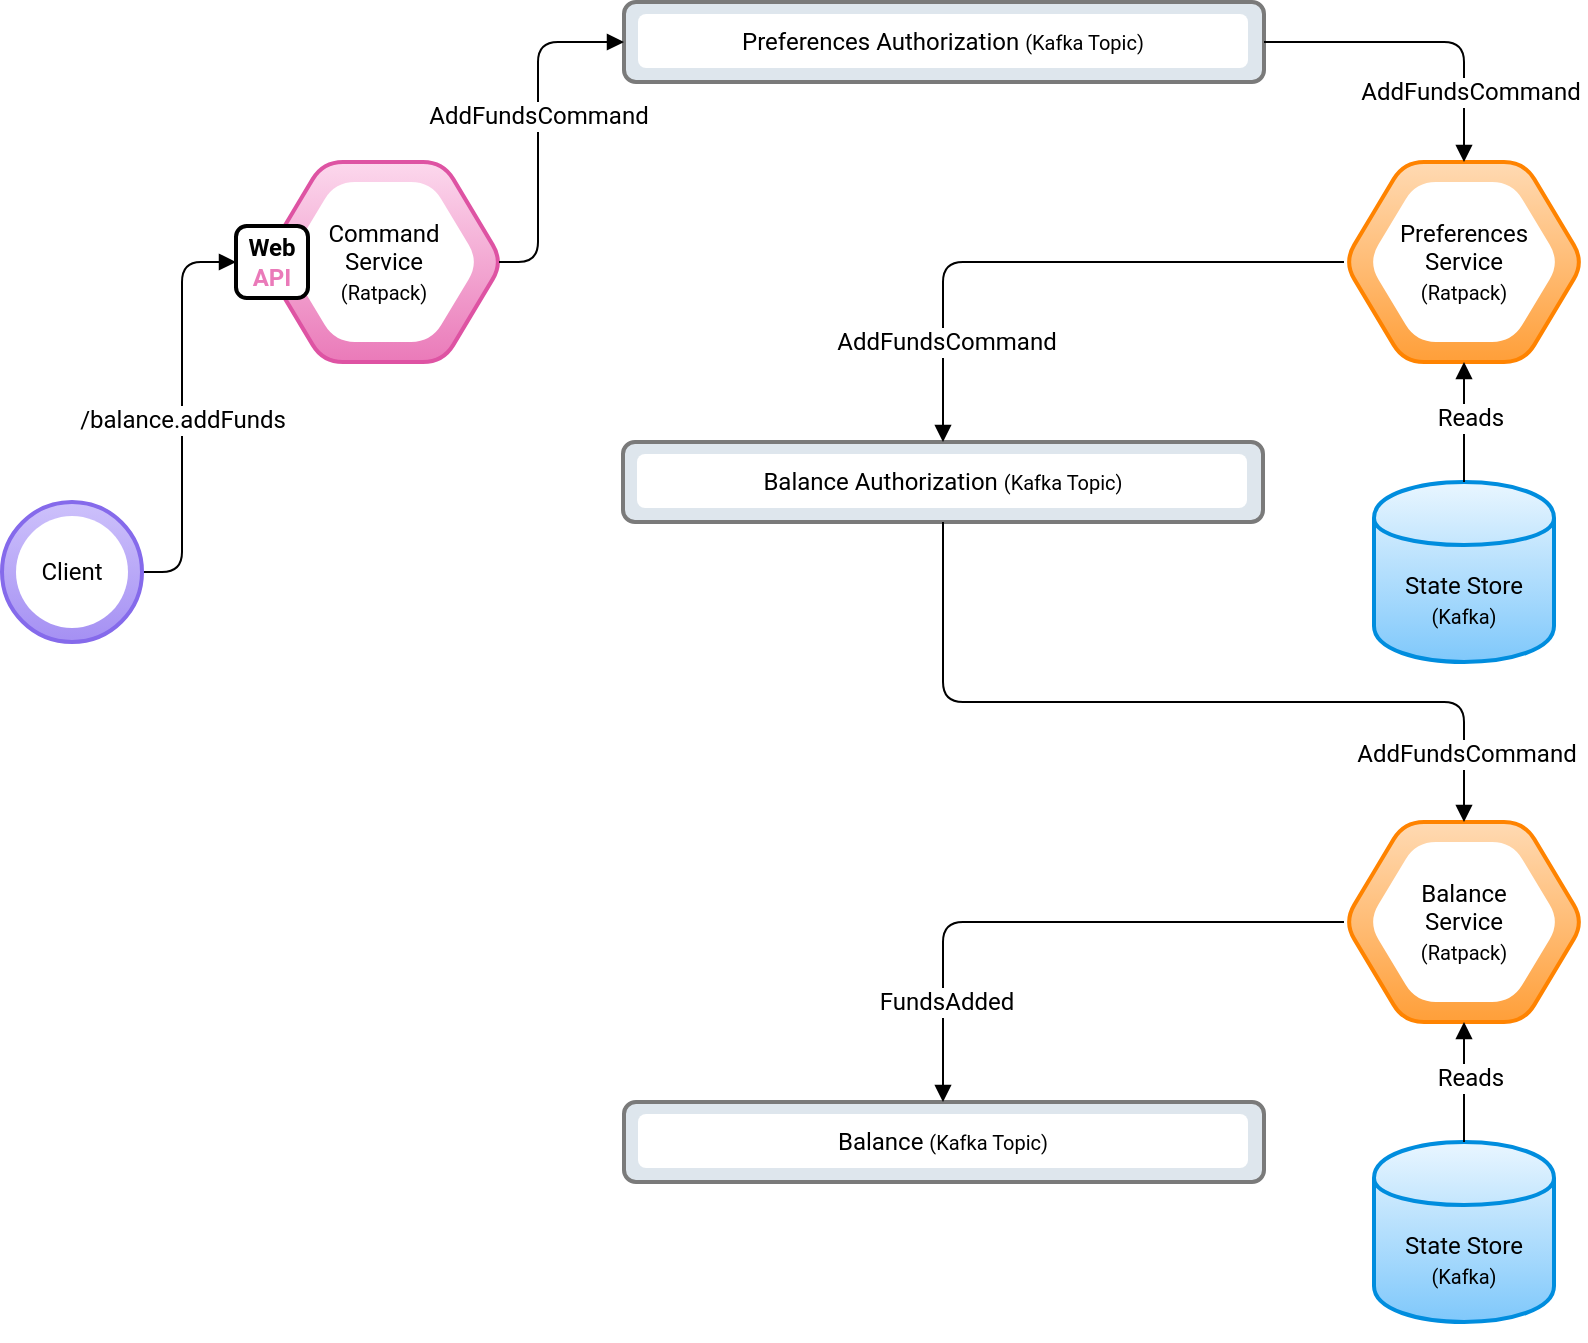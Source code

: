 <mxfile version="12.6.5" type="device"><diagram id="gumVjUJAdA8jJtAWi2tG" name="Page-1"><mxGraphModel dx="946" dy="680" grid="1" gridSize="10" guides="1" tooltips="1" connect="1" arrows="1" fold="1" page="1" pageScale="1.1" pageWidth="827" pageHeight="1169" math="0" shadow="0" extFonts="Roboto^https://fonts.googleapis.com/css?family=Roboto"><root><mxCell id="0"/><mxCell id="1" parent="0"/><mxCell id="iTnnz1jXLDBbId_D0GkB-112" value="" style="shape=hexagon;perimeter=hexagonPerimeter2;whiteSpace=wrap;html=1;strokeWidth=2;fillColor=#FFDAB3;gradientColor=#FF9F39;rounded=1;comic=0;strokeColor=#ff8300;" parent="1" vertex="1"><mxGeometry x="701" y="140" width="120" height="100" as="geometry"/></mxCell><mxCell id="iTnnz1jXLDBbId_D0GkB-113" value="Preferences&lt;br&gt;Service&lt;br&gt;&lt;font style=&quot;font-size: 10px&quot;&gt;(Ratpack)&lt;/font&gt;" style="shape=hexagon;perimeter=hexagonPerimeter2;whiteSpace=wrap;html=1;strokeWidth=1;fillColor=#FFFFFF;gradientColor=#FFFFFF;dashed=1;fontFamily=Roboto;FType=g;rounded=1;comic=0;strokeColor=none;" parent="1" vertex="1"><mxGeometry x="713" y="150" width="96" height="80" as="geometry"/></mxCell><mxCell id="iTnnz1jXLDBbId_D0GkB-114" value="&lt;font face=&quot;Roboto&quot;&gt;State Store&lt;br&gt;&lt;font style=&quot;font-size: 10px&quot;&gt;(Kafka)&lt;/font&gt;&lt;/font&gt;" style="shape=cylinder;whiteSpace=wrap;html=1;boundedLbl=1;backgroundOutline=1;strokeWidth=2;fillColor=#E9F6FF;gradientColor=#7FC8FB;shadow=0;strokeColor=#008dde;" parent="1" vertex="1"><mxGeometry x="716" y="300" width="90" height="90" as="geometry"/></mxCell><mxCell id="iTnnz1jXLDBbId_D0GkB-117" style="edgeStyle=orthogonalEdgeStyle;rounded=0;orthogonalLoop=1;jettySize=auto;html=1;exitX=0.5;exitY=1;exitDx=0;exitDy=0;startArrow=block;startFill=1;endArrow=block;endFill=1;" parent="1" source="iTnnz1jXLDBbId_D0GkB-114" target="iTnnz1jXLDBbId_D0GkB-114" edge="1"><mxGeometry relative="1" as="geometry"/></mxCell><mxCell id="iTnnz1jXLDBbId_D0GkB-120" value="" style="shape=hexagon;perimeter=hexagonPerimeter2;whiteSpace=wrap;html=1;strokeWidth=2;fillColor=#FCD8ED;gradientColor=#EA7AB9;rounded=1;comic=0;strokeColor=#de53a3;" parent="1" vertex="1"><mxGeometry x="160.5" y="140" width="120" height="100" as="geometry"/></mxCell><mxCell id="iTnnz1jXLDBbId_D0GkB-121" value="Command&lt;br&gt;Service&lt;br&gt;&lt;font style=&quot;font-size: 10px&quot;&gt;(Ratpack)&lt;/font&gt;" style="shape=hexagon;perimeter=hexagonPerimeter2;whiteSpace=wrap;html=1;strokeWidth=1;fillColor=#FFFFFF;gradientColor=#FFFFFF;dashed=1;fontFamily=Roboto;FType=g;rounded=1;comic=0;strokeColor=none;" parent="1" vertex="1"><mxGeometry x="172.5" y="150" width="96" height="80" as="geometry"/></mxCell><mxCell id="iTnnz1jXLDBbId_D0GkB-133" value="&lt;font face=&quot;Roboto&quot;&gt;&lt;b&gt;Web&lt;/b&gt;&lt;br&gt;&lt;font color=&quot;#ea7ab9&quot;&gt;&lt;b&gt;API&lt;/b&gt;&lt;/font&gt;&lt;/font&gt;" style="rounded=1;whiteSpace=wrap;html=1;shadow=0;comic=0;strokeWidth=2;fillColor=#FFF;gradientColor=none;" parent="1" vertex="1"><mxGeometry x="147" y="172" width="36" height="36" as="geometry"/></mxCell><mxCell id="iTnnz1jXLDBbId_D0GkB-136" value="" style="endArrow=none;html=1;entryX=1;entryY=0.5;entryDx=0;entryDy=0;endFill=0;exitX=0;exitY=0.5;exitDx=0;exitDy=0;edgeStyle=orthogonalEdgeStyle;startArrow=block;startFill=1;" parent="1" source="iTnnz1jXLDBbId_D0GkB-133" target="iTnnz1jXLDBbId_D0GkB-138" edge="1"><mxGeometry width="50" height="50" relative="1" as="geometry"><mxPoint x="121" y="430" as="sourcePoint"/><mxPoint x="171" y="380" as="targetPoint"/><Array as="points"><mxPoint x="120" y="190"/><mxPoint x="120" y="345"/></Array></mxGeometry></mxCell><mxCell id="iTnnz1jXLDBbId_D0GkB-137" value="&lt;font face=&quot;Roboto&quot;&gt;/balance.addFunds&lt;/font&gt;" style="text;html=1;align=center;verticalAlign=middle;resizable=0;points=[];labelBackgroundColor=#ffffff;" parent="iTnnz1jXLDBbId_D0GkB-136" vertex="1" connectable="0"><mxGeometry x="-0.012" y="-2" relative="1" as="geometry"><mxPoint x="2" y="6" as="offset"/></mxGeometry></mxCell><mxCell id="iTnnz1jXLDBbId_D0GkB-138" value="" style="ellipse;whiteSpace=wrap;html=1;aspect=fixed;rounded=1;shadow=0;comic=0;strokeColor=#856aeb;strokeWidth=2;fillColor=#A590F3;gradientColor=#CDC1FB;gradientDirection=north;" parent="1" vertex="1"><mxGeometry x="30" y="310" width="70" height="70" as="geometry"/></mxCell><mxCell id="iTnnz1jXLDBbId_D0GkB-139" value="&lt;font face=&quot;Roboto&quot;&gt;Client&lt;/font&gt;" style="ellipse;whiteSpace=wrap;html=1;aspect=fixed;rounded=1;shadow=0;comic=0;strokeColor=none;strokeWidth=1;fillColor=#FFF;gradientColor=none;" parent="1" vertex="1"><mxGeometry x="37" y="317" width="56" height="56" as="geometry"/></mxCell><mxCell id="AZfqSaY4zxA6dxe2oFzg-1" value="" style="rounded=1;whiteSpace=wrap;html=1;strokeWidth=2;fillColor=#DEE6ED;gradientColor=none;strokeColor=#7A7A7A;" parent="1" vertex="1"><mxGeometry x="341" y="60" width="320" height="40" as="geometry"/></mxCell><mxCell id="AZfqSaY4zxA6dxe2oFzg-2" value="&lt;font face=&quot;Roboto&quot;&gt;Preferences Authorization &lt;font style=&quot;font-size: 10px&quot;&gt;(Kafka Topic)&lt;/font&gt;&lt;/font&gt;" style="rounded=1;whiteSpace=wrap;html=1;strokeWidth=1;fillColor=#FFFFFF;gradientColor=none;dashed=1;perimeterSpacing=0;strokeColor=none;" parent="1" vertex="1"><mxGeometry x="348" y="66" width="305" height="27" as="geometry"/></mxCell><mxCell id="AZfqSaY4zxA6dxe2oFzg-3" value="" style="endArrow=none;html=1;entryX=1;entryY=0.5;entryDx=0;entryDy=0;endFill=0;edgeStyle=orthogonalEdgeStyle;startArrow=block;startFill=1;exitX=0;exitY=0.5;exitDx=0;exitDy=0;" parent="1" source="AZfqSaY4zxA6dxe2oFzg-1" edge="1"><mxGeometry width="50" height="50" relative="1" as="geometry"><mxPoint x="330" y="80" as="sourcePoint"/><mxPoint x="278.5" y="190" as="targetPoint"/><Array as="points"><mxPoint x="298" y="80"/><mxPoint x="298" y="190"/></Array></mxGeometry></mxCell><mxCell id="AZfqSaY4zxA6dxe2oFzg-4" value="&lt;font face=&quot;Roboto&quot;&gt;AddFundsCommand&lt;/font&gt;" style="text;html=1;align=center;verticalAlign=middle;resizable=0;points=[];labelBackgroundColor=#ffffff;" parent="AZfqSaY4zxA6dxe2oFzg-3" vertex="1" connectable="0"><mxGeometry x="-0.012" y="-2" relative="1" as="geometry"><mxPoint x="2" y="-5" as="offset"/></mxGeometry></mxCell><mxCell id="AZfqSaY4zxA6dxe2oFzg-5" value="" style="endArrow=block;html=1;exitX=1;exitY=0.5;exitDx=0;exitDy=0;edgeStyle=orthogonalEdgeStyle;entryX=0.5;entryY=0;entryDx=0;entryDy=0;endFill=1;" parent="1" source="AZfqSaY4zxA6dxe2oFzg-1" target="iTnnz1jXLDBbId_D0GkB-112" edge="1"><mxGeometry width="50" height="50" relative="1" as="geometry"><mxPoint x="550" y="250" as="sourcePoint"/><mxPoint x="660" y="170" as="targetPoint"/><Array as="points"><mxPoint x="761" y="80"/></Array></mxGeometry></mxCell><mxCell id="AZfqSaY4zxA6dxe2oFzg-7" value="&lt;span style=&quot;font-family: &amp;#34;roboto&amp;#34;&quot;&gt;AddFundsCommand&lt;/span&gt;" style="text;html=1;align=center;verticalAlign=middle;resizable=0;points=[];labelBackgroundColor=#ffffff;" parent="AZfqSaY4zxA6dxe2oFzg-5" vertex="1" connectable="0"><mxGeometry x="0.298" y="-22" relative="1" as="geometry"><mxPoint x="25" y="21" as="offset"/></mxGeometry></mxCell><mxCell id="npqd5ieNXIIDg-J-9cIx-3" value="" style="rounded=1;whiteSpace=wrap;html=1;strokeWidth=2;fillColor=#DEE6ED;gradientColor=none;strokeColor=#7A7A7A;" parent="1" vertex="1"><mxGeometry x="340.5" y="280" width="320" height="40" as="geometry"/></mxCell><mxCell id="npqd5ieNXIIDg-J-9cIx-4" value="&lt;font face=&quot;Roboto&quot;&gt;Balance Authorization&amp;nbsp;&lt;font style=&quot;font-size: 10px&quot;&gt;(Kafka Topic)&lt;/font&gt;&lt;/font&gt;" style="rounded=1;whiteSpace=wrap;html=1;strokeWidth=1;fillColor=#FFFFFF;gradientColor=none;dashed=1;perimeterSpacing=0;strokeColor=none;" parent="1" vertex="1"><mxGeometry x="347.5" y="286" width="305" height="27" as="geometry"/></mxCell><mxCell id="npqd5ieNXIIDg-J-9cIx-5" value="" style="endArrow=block;startArrow=none;html=1;entryX=0.5;entryY=1;entryDx=0;entryDy=0;exitX=0.5;exitY=0;exitDx=0;exitDy=0;startFill=0;endFill=1;" parent="1" source="iTnnz1jXLDBbId_D0GkB-114" target="iTnnz1jXLDBbId_D0GkB-112" edge="1"><mxGeometry width="50" height="50" relative="1" as="geometry"><mxPoint x="610" y="530" as="sourcePoint"/><mxPoint x="660" y="480" as="targetPoint"/></mxGeometry></mxCell><mxCell id="npqd5ieNXIIDg-J-9cIx-6" value="&lt;font face=&quot;Roboto&quot;&gt;Reads&lt;/font&gt;" style="text;html=1;align=center;verticalAlign=middle;resizable=0;points=[];labelBackgroundColor=#ffffff;" parent="npqd5ieNXIIDg-J-9cIx-5" vertex="1" connectable="0"><mxGeometry x="0.067" y="-3" relative="1" as="geometry"><mxPoint as="offset"/></mxGeometry></mxCell><mxCell id="npqd5ieNXIIDg-J-9cIx-7" value="" style="endArrow=block;html=1;edgeStyle=orthogonalEdgeStyle;entryX=0.5;entryY=0;entryDx=0;entryDy=0;endFill=1;exitX=0;exitY=0.5;exitDx=0;exitDy=0;" parent="1" source="iTnnz1jXLDBbId_D0GkB-112" target="npqd5ieNXIIDg-J-9cIx-3" edge="1"><mxGeometry width="50" height="50" relative="1" as="geometry"><mxPoint x="670" y="190" as="sourcePoint"/><mxPoint x="480" y="240" as="targetPoint"/><Array as="points"><mxPoint x="501" y="190"/></Array></mxGeometry></mxCell><mxCell id="npqd5ieNXIIDg-J-9cIx-8" value="&lt;span style=&quot;font-family: &amp;#34;roboto&amp;#34;&quot;&gt;AddFundsCommand&lt;/span&gt;&lt;span style=&quot;font-family: &amp;#34;roboto&amp;#34;&quot;&gt;&lt;br&gt;&lt;/span&gt;" style="text;html=1;align=center;verticalAlign=middle;resizable=0;points=[];labelBackgroundColor=#ffffff;" parent="npqd5ieNXIIDg-J-9cIx-7" vertex="1" connectable="0"><mxGeometry x="0.298" y="-22" relative="1" as="geometry"><mxPoint x="-11" y="62" as="offset"/></mxGeometry></mxCell><mxCell id="9YQGbeUBFNdJ4b7WsQeC-1" value="" style="shape=hexagon;perimeter=hexagonPerimeter2;whiteSpace=wrap;html=1;strokeWidth=2;fillColor=#FFDAB3;gradientColor=#FF9F39;rounded=1;comic=0;strokeColor=#ff8300;" vertex="1" parent="1"><mxGeometry x="701" y="470" width="120" height="100" as="geometry"/></mxCell><mxCell id="9YQGbeUBFNdJ4b7WsQeC-2" value="Balance&lt;br&gt;Service&lt;br&gt;&lt;font style=&quot;font-size: 10px&quot;&gt;(Ratpack)&lt;/font&gt;" style="shape=hexagon;perimeter=hexagonPerimeter2;whiteSpace=wrap;html=1;strokeWidth=1;fillColor=#FFFFFF;gradientColor=#FFFFFF;dashed=1;fontFamily=Roboto;FType=g;rounded=1;comic=0;strokeColor=none;" vertex="1" parent="1"><mxGeometry x="713" y="480" width="96" height="80" as="geometry"/></mxCell><mxCell id="9YQGbeUBFNdJ4b7WsQeC-3" value="&lt;font face=&quot;Roboto&quot;&gt;State Store&lt;br&gt;&lt;font style=&quot;font-size: 10px&quot;&gt;(Kafka)&lt;/font&gt;&lt;/font&gt;" style="shape=cylinder;whiteSpace=wrap;html=1;boundedLbl=1;backgroundOutline=1;strokeWidth=2;fillColor=#E9F6FF;gradientColor=#7FC8FB;shadow=0;strokeColor=#008dde;" vertex="1" parent="1"><mxGeometry x="716" y="630" width="90" height="90" as="geometry"/></mxCell><mxCell id="9YQGbeUBFNdJ4b7WsQeC-4" style="edgeStyle=orthogonalEdgeStyle;rounded=0;orthogonalLoop=1;jettySize=auto;html=1;exitX=0.5;exitY=1;exitDx=0;exitDy=0;startArrow=block;startFill=1;endArrow=block;endFill=1;" edge="1" parent="1" source="9YQGbeUBFNdJ4b7WsQeC-3" target="9YQGbeUBFNdJ4b7WsQeC-3"><mxGeometry relative="1" as="geometry"/></mxCell><mxCell id="9YQGbeUBFNdJ4b7WsQeC-5" value="" style="endArrow=block;html=1;exitX=0.5;exitY=1;exitDx=0;exitDy=0;edgeStyle=orthogonalEdgeStyle;entryX=0.5;entryY=0;entryDx=0;entryDy=0;endFill=1;" edge="1" parent="1" target="9YQGbeUBFNdJ4b7WsQeC-1" source="npqd5ieNXIIDg-J-9cIx-3"><mxGeometry width="50" height="50" relative="1" as="geometry"><mxPoint x="661" y="410" as="sourcePoint"/><mxPoint x="660" y="500" as="targetPoint"/><Array as="points"><mxPoint x="501" y="410"/><mxPoint x="761" y="410"/></Array></mxGeometry></mxCell><mxCell id="9YQGbeUBFNdJ4b7WsQeC-6" value="&lt;span style=&quot;font-family: &amp;#34;roboto&amp;#34;&quot;&gt;AddFundsCommand&lt;/span&gt;" style="text;html=1;align=center;verticalAlign=middle;resizable=0;points=[];labelBackgroundColor=#ffffff;" vertex="1" connectable="0" parent="9YQGbeUBFNdJ4b7WsQeC-5"><mxGeometry x="0.298" y="-22" relative="1" as="geometry"><mxPoint x="84.5" y="4" as="offset"/></mxGeometry></mxCell><mxCell id="9YQGbeUBFNdJ4b7WsQeC-7" value="" style="endArrow=block;startArrow=none;html=1;entryX=0.5;entryY=1;entryDx=0;entryDy=0;exitX=0.5;exitY=0;exitDx=0;exitDy=0;startFill=0;endFill=1;" edge="1" parent="1" source="9YQGbeUBFNdJ4b7WsQeC-3" target="9YQGbeUBFNdJ4b7WsQeC-1"><mxGeometry width="50" height="50" relative="1" as="geometry"><mxPoint x="610" y="860" as="sourcePoint"/><mxPoint x="660" y="810" as="targetPoint"/></mxGeometry></mxCell><mxCell id="9YQGbeUBFNdJ4b7WsQeC-8" value="&lt;font face=&quot;Roboto&quot;&gt;Reads&lt;/font&gt;" style="text;html=1;align=center;verticalAlign=middle;resizable=0;points=[];labelBackgroundColor=#ffffff;" vertex="1" connectable="0" parent="9YQGbeUBFNdJ4b7WsQeC-7"><mxGeometry x="0.067" y="-3" relative="1" as="geometry"><mxPoint as="offset"/></mxGeometry></mxCell><mxCell id="9YQGbeUBFNdJ4b7WsQeC-9" value="" style="rounded=1;whiteSpace=wrap;html=1;strokeWidth=2;fillColor=#DEE6ED;gradientColor=none;strokeColor=#7A7A7A;" vertex="1" parent="1"><mxGeometry x="341" y="610" width="320" height="40" as="geometry"/></mxCell><mxCell id="9YQGbeUBFNdJ4b7WsQeC-10" value="&lt;font face=&quot;Roboto&quot;&gt;Balance&amp;nbsp;&lt;font style=&quot;font-size: 10px&quot;&gt;(Kafka Topic)&lt;/font&gt;&lt;/font&gt;" style="rounded=1;whiteSpace=wrap;html=1;strokeWidth=1;fillColor=#FFFFFF;gradientColor=none;dashed=1;perimeterSpacing=0;strokeColor=none;" vertex="1" parent="1"><mxGeometry x="348" y="616" width="305" height="27" as="geometry"/></mxCell><mxCell id="9YQGbeUBFNdJ4b7WsQeC-11" value="" style="endArrow=block;html=1;edgeStyle=orthogonalEdgeStyle;entryX=0.5;entryY=0;entryDx=0;entryDy=0;endFill=1;exitX=0;exitY=0.5;exitDx=0;exitDy=0;" edge="1" parent="1"><mxGeometry width="50" height="50" relative="1" as="geometry"><mxPoint x="701" y="520" as="sourcePoint"/><mxPoint x="500.5" y="610" as="targetPoint"/><Array as="points"><mxPoint x="501" y="520"/></Array></mxGeometry></mxCell><mxCell id="9YQGbeUBFNdJ4b7WsQeC-12" value="&lt;span style=&quot;font-family: &amp;#34;roboto&amp;#34;&quot;&gt;FundsAdded&lt;/span&gt;&lt;span style=&quot;font-family: &amp;#34;roboto&amp;#34;&quot;&gt;&lt;br&gt;&lt;/span&gt;" style="text;html=1;align=center;verticalAlign=middle;resizable=0;points=[];labelBackgroundColor=#ffffff;" vertex="1" connectable="0" parent="9YQGbeUBFNdJ4b7WsQeC-11"><mxGeometry x="0.298" y="-22" relative="1" as="geometry"><mxPoint x="-11" y="62" as="offset"/></mxGeometry></mxCell></root></mxGraphModel></diagram></mxfile>